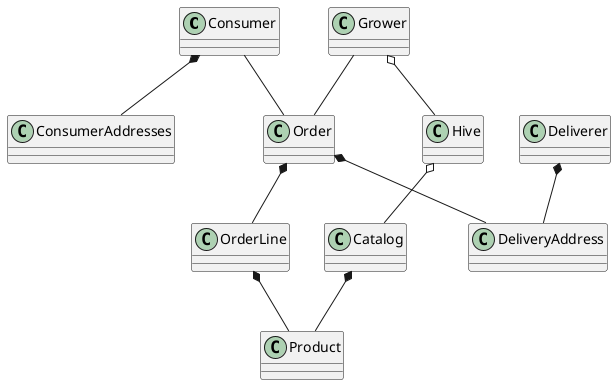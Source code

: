 @startuml
class Consumer
class ConsumerAddresses

class Grower
class Hive
class Deliverer


class DeliveryAddress

Together {
class Order
class OrderLine
class Product
class Catalog
}

Together {
class DeliveryAddress
class Deliverer
}

Consumer *-- ConsumerAddresses
Grower o-- Hive

Order *-- OrderLine

Catalog *-- Product

OrderLine *-- Product

Consumer -- Order

Grower -- Order

Order *-- DeliveryAddress

Deliverer *-- DeliveryAddress

Hive o-- Catalog




@enduml